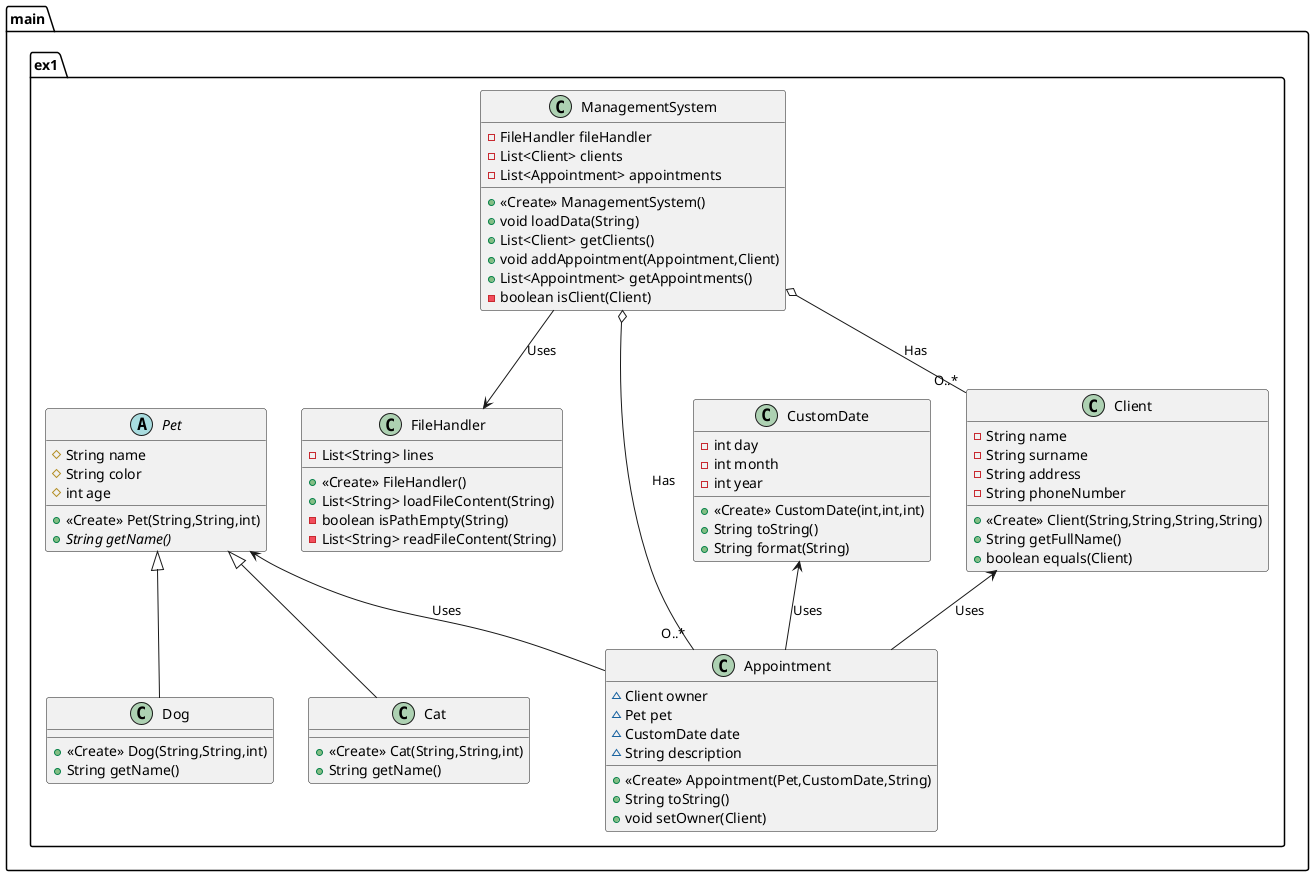 @startuml
class main.ex1.Dog {
+ <<Create>> Dog(String,String,int)
+ String getName()
}
class main.ex1.CustomDate {
- int day
- int month
- int year
+ <<Create>> CustomDate(int,int,int)
+ String toString()
+ String format(String)
}
class main.ex1.Cat {
+ <<Create>> Cat(String,String,int)
+ String getName()
}
class main.ex1.Appointment {
~ Client owner
~ Pet pet
~ CustomDate date
~ String description
+ <<Create>> Appointment(Pet,CustomDate,String)
+ String toString()
+ void setOwner(Client)
}
abstract class main.ex1.Pet {
# String name
# String color
# int age
+ <<Create>> Pet(String,String,int)
+ {abstract}String getName()
}
class main.ex1.ManagementSystem {
- FileHandler fileHandler
- List<Client> clients
- List<Appointment> appointments
+ <<Create>> ManagementSystem()
+ void loadData(String)
+ List<Client> getClients()
+ void addAppointment(Appointment,Client)
+ List<Appointment> getAppointments()
- boolean isClient(Client)
}
class main.ex1.FileHandler {
- List<String> lines
+ <<Create>> FileHandler()
+ List<String> loadFileContent(String)
- boolean isPathEmpty(String)
- List<String> readFileContent(String)
}
class main.ex1.Client {
- String name
- String surname
- String address
- String phoneNumber
+ <<Create>> Client(String,String,String,String)
+ String getFullName()
+ boolean equals(Client)
}


main.ex1.Pet <|-- main.ex1.Dog
main.ex1.Pet <|-- main.ex1.Cat
main.ex1.CustomDate <-- main.ex1.Appointment : Uses
main.ex1.Client <-- main.ex1.Appointment : Uses
main.ex1.Pet <-- main.ex1.Appointment : Uses

main.ex1.ManagementSystem --> main.ex1.FileHandler : Uses
main.ex1.ManagementSystem o-- "O..*" main.ex1.Client : Has
main.ex1.ManagementSystem o-- "O..*" main.ex1.Appointment : Has
@enduml